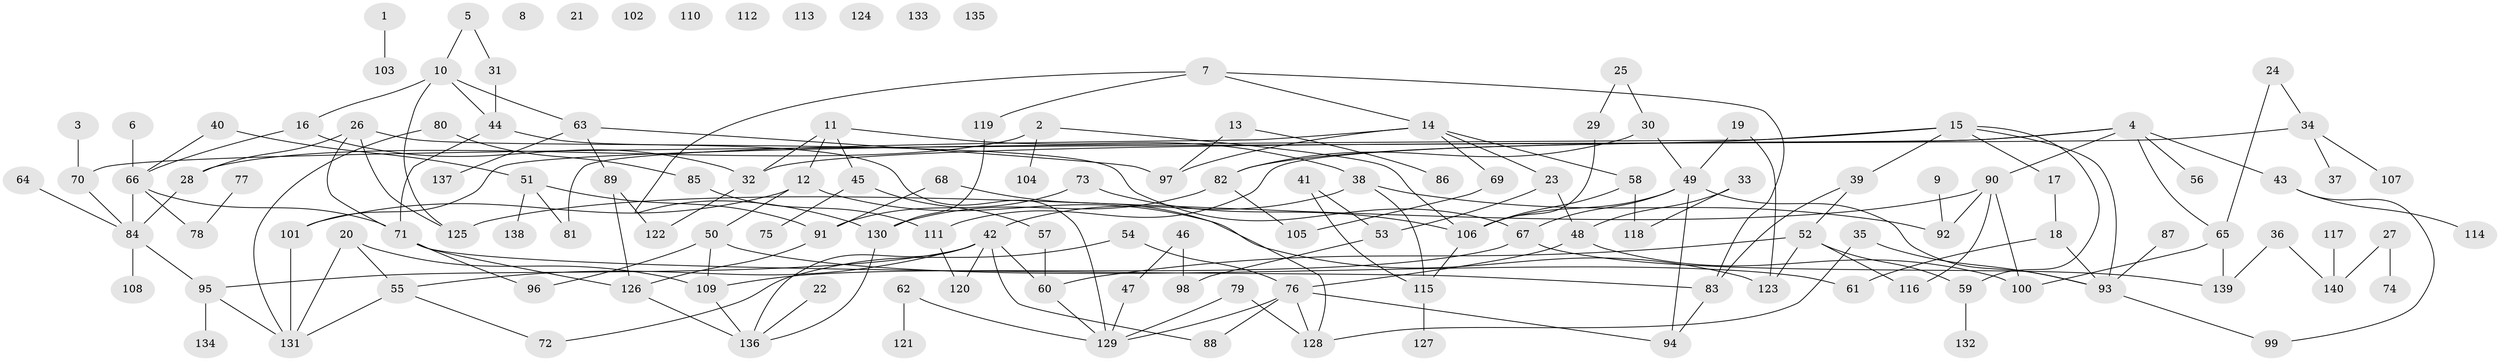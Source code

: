 // Generated by graph-tools (version 1.1) at 2025/33/03/09/25 02:33:39]
// undirected, 140 vertices, 188 edges
graph export_dot {
graph [start="1"]
  node [color=gray90,style=filled];
  1;
  2;
  3;
  4;
  5;
  6;
  7;
  8;
  9;
  10;
  11;
  12;
  13;
  14;
  15;
  16;
  17;
  18;
  19;
  20;
  21;
  22;
  23;
  24;
  25;
  26;
  27;
  28;
  29;
  30;
  31;
  32;
  33;
  34;
  35;
  36;
  37;
  38;
  39;
  40;
  41;
  42;
  43;
  44;
  45;
  46;
  47;
  48;
  49;
  50;
  51;
  52;
  53;
  54;
  55;
  56;
  57;
  58;
  59;
  60;
  61;
  62;
  63;
  64;
  65;
  66;
  67;
  68;
  69;
  70;
  71;
  72;
  73;
  74;
  75;
  76;
  77;
  78;
  79;
  80;
  81;
  82;
  83;
  84;
  85;
  86;
  87;
  88;
  89;
  90;
  91;
  92;
  93;
  94;
  95;
  96;
  97;
  98;
  99;
  100;
  101;
  102;
  103;
  104;
  105;
  106;
  107;
  108;
  109;
  110;
  111;
  112;
  113;
  114;
  115;
  116;
  117;
  118;
  119;
  120;
  121;
  122;
  123;
  124;
  125;
  126;
  127;
  128;
  129;
  130;
  131;
  132;
  133;
  134;
  135;
  136;
  137;
  138;
  139;
  140;
  1 -- 103;
  2 -- 28;
  2 -- 104;
  2 -- 106;
  3 -- 70;
  4 -- 32;
  4 -- 43;
  4 -- 56;
  4 -- 65;
  4 -- 90;
  4 -- 111;
  5 -- 10;
  5 -- 31;
  6 -- 66;
  7 -- 14;
  7 -- 83;
  7 -- 119;
  7 -- 130;
  9 -- 92;
  10 -- 16;
  10 -- 44;
  10 -- 63;
  10 -- 125;
  11 -- 12;
  11 -- 32;
  11 -- 38;
  11 -- 45;
  12 -- 50;
  12 -- 101;
  12 -- 123;
  13 -- 86;
  13 -- 97;
  14 -- 23;
  14 -- 58;
  14 -- 69;
  14 -- 81;
  14 -- 97;
  15 -- 17;
  15 -- 39;
  15 -- 59;
  15 -- 82;
  15 -- 93;
  15 -- 101;
  16 -- 32;
  16 -- 66;
  17 -- 18;
  18 -- 61;
  18 -- 93;
  19 -- 49;
  19 -- 123;
  20 -- 55;
  20 -- 109;
  20 -- 131;
  22 -- 136;
  23 -- 48;
  23 -- 53;
  24 -- 34;
  24 -- 65;
  25 -- 29;
  25 -- 30;
  26 -- 28;
  26 -- 67;
  26 -- 71;
  26 -- 125;
  27 -- 74;
  27 -- 140;
  28 -- 84;
  29 -- 106;
  30 -- 49;
  30 -- 82;
  31 -- 44;
  32 -- 122;
  33 -- 48;
  33 -- 118;
  34 -- 37;
  34 -- 70;
  34 -- 107;
  35 -- 93;
  35 -- 128;
  36 -- 139;
  36 -- 140;
  38 -- 42;
  38 -- 92;
  38 -- 115;
  39 -- 52;
  39 -- 83;
  40 -- 51;
  40 -- 66;
  41 -- 53;
  41 -- 115;
  42 -- 55;
  42 -- 60;
  42 -- 88;
  42 -- 95;
  42 -- 120;
  42 -- 136;
  43 -- 99;
  43 -- 114;
  44 -- 71;
  44 -- 129;
  45 -- 57;
  45 -- 75;
  46 -- 47;
  46 -- 98;
  47 -- 129;
  48 -- 76;
  48 -- 100;
  49 -- 67;
  49 -- 93;
  49 -- 94;
  49 -- 106;
  50 -- 61;
  50 -- 96;
  50 -- 109;
  51 -- 81;
  51 -- 91;
  51 -- 138;
  52 -- 59;
  52 -- 60;
  52 -- 116;
  52 -- 123;
  53 -- 98;
  54 -- 72;
  54 -- 76;
  55 -- 72;
  55 -- 131;
  57 -- 60;
  58 -- 106;
  58 -- 118;
  59 -- 132;
  60 -- 129;
  62 -- 121;
  62 -- 129;
  63 -- 89;
  63 -- 97;
  63 -- 137;
  64 -- 84;
  65 -- 100;
  65 -- 139;
  66 -- 71;
  66 -- 78;
  66 -- 84;
  67 -- 109;
  67 -- 139;
  68 -- 91;
  68 -- 128;
  69 -- 105;
  70 -- 84;
  71 -- 83;
  71 -- 96;
  71 -- 126;
  73 -- 91;
  73 -- 106;
  76 -- 88;
  76 -- 94;
  76 -- 128;
  76 -- 129;
  77 -- 78;
  79 -- 128;
  79 -- 129;
  80 -- 85;
  80 -- 131;
  82 -- 105;
  82 -- 130;
  83 -- 94;
  84 -- 95;
  84 -- 108;
  85 -- 111;
  87 -- 93;
  89 -- 122;
  89 -- 126;
  90 -- 92;
  90 -- 100;
  90 -- 116;
  90 -- 125;
  91 -- 126;
  93 -- 99;
  95 -- 131;
  95 -- 134;
  101 -- 131;
  106 -- 115;
  109 -- 136;
  111 -- 120;
  115 -- 127;
  117 -- 140;
  119 -- 130;
  126 -- 136;
  130 -- 136;
}
